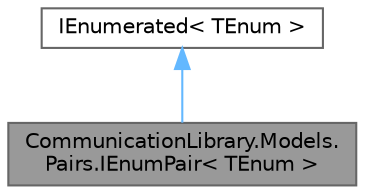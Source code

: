 digraph "CommunicationLibrary.Models.Pairs.IEnumPair&lt; TEnum &gt;"
{
 // LATEX_PDF_SIZE
  bgcolor="transparent";
  edge [fontname=Helvetica,fontsize=10,labelfontname=Helvetica,labelfontsize=10];
  node [fontname=Helvetica,fontsize=10,shape=box,height=0.2,width=0.4];
  Node1 [label="CommunicationLibrary.Models.\lPairs.IEnumPair\< TEnum \>",height=0.2,width=0.4,color="gray40", fillcolor="grey60", style="filled", fontcolor="black",tooltip=" "];
  Node2 -> Node1 [dir="back",color="steelblue1",style="solid"];
  Node2 [label="IEnumerated\< TEnum \>",height=0.2,width=0.4,color="gray40", fillcolor="white", style="filled",URL="$interface_communication_library_1_1_models_1_1_features_1_1_i_enumerated.html",tooltip=" "];
}
